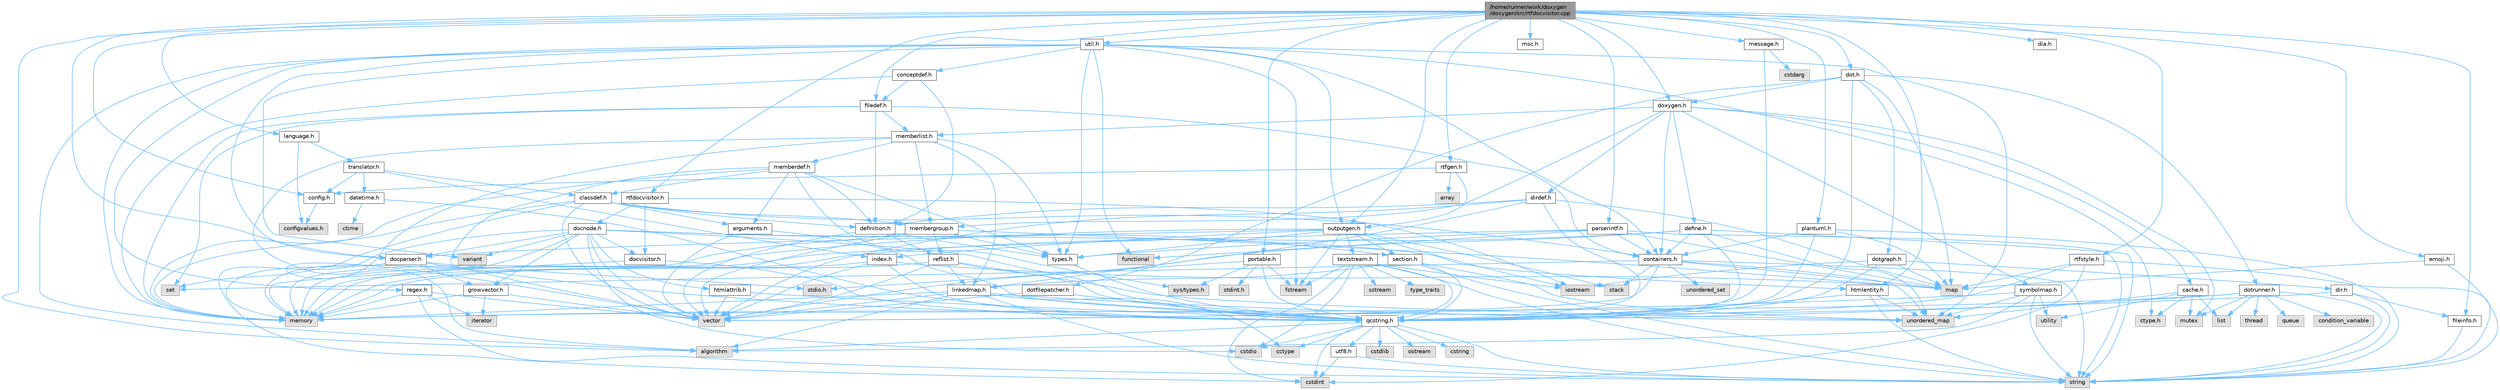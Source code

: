 digraph "/home/runner/work/doxygen/doxygen/src/rtfdocvisitor.cpp"
{
 // INTERACTIVE_SVG=YES
 // LATEX_PDF_SIZE
  bgcolor="transparent";
  edge [fontname=Helvetica,fontsize=10,labelfontname=Helvetica,labelfontsize=10];
  node [fontname=Helvetica,fontsize=10,shape=box,height=0.2,width=0.4];
  Node1 [id="Node000001",label="/home/runner/work/doxygen\l/doxygen/src/rtfdocvisitor.cpp",height=0.2,width=0.4,color="gray40", fillcolor="grey60", style="filled", fontcolor="black"];
  Node1 -> Node2 [id="edge1_Node000001_Node000002",color="steelblue1",style="solid"];
  Node2 [id="Node000002",label="algorithm",height=0.2,width=0.4,color="grey60", fillcolor="#E0E0E0", style="filled"];
  Node1 -> Node3 [id="edge2_Node000001_Node000003",color="steelblue1",style="solid"];
  Node3 [id="Node000003",label="rtfdocvisitor.h",height=0.2,width=0.4,color="grey40", fillcolor="white", style="filled",URL="$d1/da7/rtfdocvisitor_8h.html",tooltip=" "];
  Node3 -> Node4 [id="edge3_Node000003_Node000004",color="steelblue1",style="solid"];
  Node4 [id="Node000004",label="iostream",height=0.2,width=0.4,color="grey60", fillcolor="#E0E0E0", style="filled"];
  Node3 -> Node5 [id="edge4_Node000003_Node000005",color="steelblue1",style="solid"];
  Node5 [id="Node000005",label="docvisitor.h",height=0.2,width=0.4,color="grey40", fillcolor="white", style="filled",URL="$d2/d3c/docvisitor_8h.html",tooltip=" "];
  Node5 -> Node6 [id="edge5_Node000005_Node000006",color="steelblue1",style="solid"];
  Node6 [id="Node000006",label="memory",height=0.2,width=0.4,color="grey60", fillcolor="#E0E0E0", style="filled"];
  Node5 -> Node7 [id="edge6_Node000005_Node000007",color="steelblue1",style="solid"];
  Node7 [id="Node000007",label="qcstring.h",height=0.2,width=0.4,color="grey40", fillcolor="white", style="filled",URL="$d7/d5c/qcstring_8h.html",tooltip=" "];
  Node7 -> Node8 [id="edge7_Node000007_Node000008",color="steelblue1",style="solid"];
  Node8 [id="Node000008",label="string",height=0.2,width=0.4,color="grey60", fillcolor="#E0E0E0", style="filled"];
  Node7 -> Node2 [id="edge8_Node000007_Node000002",color="steelblue1",style="solid"];
  Node7 -> Node9 [id="edge9_Node000007_Node000009",color="steelblue1",style="solid"];
  Node9 [id="Node000009",label="cctype",height=0.2,width=0.4,color="grey60", fillcolor="#E0E0E0", style="filled"];
  Node7 -> Node10 [id="edge10_Node000007_Node000010",color="steelblue1",style="solid"];
  Node10 [id="Node000010",label="cstring",height=0.2,width=0.4,color="grey60", fillcolor="#E0E0E0", style="filled"];
  Node7 -> Node11 [id="edge11_Node000007_Node000011",color="steelblue1",style="solid"];
  Node11 [id="Node000011",label="cstdio",height=0.2,width=0.4,color="grey60", fillcolor="#E0E0E0", style="filled"];
  Node7 -> Node12 [id="edge12_Node000007_Node000012",color="steelblue1",style="solid"];
  Node12 [id="Node000012",label="cstdlib",height=0.2,width=0.4,color="grey60", fillcolor="#E0E0E0", style="filled"];
  Node7 -> Node13 [id="edge13_Node000007_Node000013",color="steelblue1",style="solid"];
  Node13 [id="Node000013",label="cstdint",height=0.2,width=0.4,color="grey60", fillcolor="#E0E0E0", style="filled"];
  Node7 -> Node14 [id="edge14_Node000007_Node000014",color="steelblue1",style="solid"];
  Node14 [id="Node000014",label="ostream",height=0.2,width=0.4,color="grey60", fillcolor="#E0E0E0", style="filled"];
  Node7 -> Node15 [id="edge15_Node000007_Node000015",color="steelblue1",style="solid"];
  Node15 [id="Node000015",label="utf8.h",height=0.2,width=0.4,color="grey40", fillcolor="white", style="filled",URL="$db/d7c/utf8_8h.html",tooltip="Various UTF8 related helper functions."];
  Node15 -> Node13 [id="edge16_Node000015_Node000013",color="steelblue1",style="solid"];
  Node15 -> Node8 [id="edge17_Node000015_Node000008",color="steelblue1",style="solid"];
  Node3 -> Node16 [id="edge18_Node000003_Node000016",color="steelblue1",style="solid"];
  Node16 [id="Node000016",label="docnode.h",height=0.2,width=0.4,color="grey40", fillcolor="white", style="filled",URL="$de/d2b/docnode_8h.html",tooltip=" "];
  Node16 -> Node11 [id="edge19_Node000016_Node000011",color="steelblue1",style="solid"];
  Node16 -> Node13 [id="edge20_Node000016_Node000013",color="steelblue1",style="solid"];
  Node16 -> Node17 [id="edge21_Node000016_Node000017",color="steelblue1",style="solid"];
  Node17 [id="Node000017",label="vector",height=0.2,width=0.4,color="grey60", fillcolor="#E0E0E0", style="filled"];
  Node16 -> Node6 [id="edge22_Node000016_Node000006",color="steelblue1",style="solid"];
  Node16 -> Node18 [id="edge23_Node000016_Node000018",color="steelblue1",style="solid"];
  Node18 [id="Node000018",label="variant",height=0.2,width=0.4,color="grey60", fillcolor="#E0E0E0", style="filled"];
  Node16 -> Node7 [id="edge24_Node000016_Node000007",color="steelblue1",style="solid"];
  Node16 -> Node5 [id="edge25_Node000016_Node000005",color="steelblue1",style="solid"];
  Node16 -> Node19 [id="edge26_Node000016_Node000019",color="steelblue1",style="solid"];
  Node19 [id="Node000019",label="docparser.h",height=0.2,width=0.4,color="grey40", fillcolor="white", style="filled",URL="$de/d9c/docparser_8h.html",tooltip=" "];
  Node19 -> Node20 [id="edge27_Node000019_Node000020",color="steelblue1",style="solid"];
  Node20 [id="Node000020",label="stdio.h",height=0.2,width=0.4,color="grey60", fillcolor="#E0E0E0", style="filled"];
  Node19 -> Node6 [id="edge28_Node000019_Node000006",color="steelblue1",style="solid"];
  Node19 -> Node7 [id="edge29_Node000019_Node000007",color="steelblue1",style="solid"];
  Node19 -> Node21 [id="edge30_Node000019_Node000021",color="steelblue1",style="solid"];
  Node21 [id="Node000021",label="growvector.h",height=0.2,width=0.4,color="grey40", fillcolor="white", style="filled",URL="$d7/d50/growvector_8h.html",tooltip=" "];
  Node21 -> Node17 [id="edge31_Node000021_Node000017",color="steelblue1",style="solid"];
  Node21 -> Node6 [id="edge32_Node000021_Node000006",color="steelblue1",style="solid"];
  Node21 -> Node22 [id="edge33_Node000021_Node000022",color="steelblue1",style="solid"];
  Node22 [id="Node000022",label="iterator",height=0.2,width=0.4,color="grey60", fillcolor="#E0E0E0", style="filled"];
  Node16 -> Node23 [id="edge34_Node000016_Node000023",color="steelblue1",style="solid"];
  Node23 [id="Node000023",label="htmlattrib.h",height=0.2,width=0.4,color="grey40", fillcolor="white", style="filled",URL="$d0/d73/htmlattrib_8h.html",tooltip=" "];
  Node23 -> Node17 [id="edge35_Node000023_Node000017",color="steelblue1",style="solid"];
  Node23 -> Node7 [id="edge36_Node000023_Node000007",color="steelblue1",style="solid"];
  Node16 -> Node24 [id="edge37_Node000016_Node000024",color="steelblue1",style="solid"];
  Node24 [id="Node000024",label="htmlentity.h",height=0.2,width=0.4,color="grey40", fillcolor="white", style="filled",URL="$db/dc6/htmlentity_8h.html",tooltip=" "];
  Node24 -> Node25 [id="edge38_Node000024_Node000025",color="steelblue1",style="solid"];
  Node25 [id="Node000025",label="unordered_map",height=0.2,width=0.4,color="grey60", fillcolor="#E0E0E0", style="filled"];
  Node24 -> Node8 [id="edge39_Node000024_Node000008",color="steelblue1",style="solid"];
  Node24 -> Node7 [id="edge40_Node000024_Node000007",color="steelblue1",style="solid"];
  Node16 -> Node21 [id="edge41_Node000016_Node000021",color="steelblue1",style="solid"];
  Node16 -> Node26 [id="edge42_Node000016_Node000026",color="steelblue1",style="solid"];
  Node26 [id="Node000026",label="section.h",height=0.2,width=0.4,color="grey40", fillcolor="white", style="filled",URL="$d1/d2a/section_8h.html",tooltip=" "];
  Node26 -> Node8 [id="edge43_Node000026_Node000008",color="steelblue1",style="solid"];
  Node26 -> Node25 [id="edge44_Node000026_Node000025",color="steelblue1",style="solid"];
  Node26 -> Node7 [id="edge45_Node000026_Node000007",color="steelblue1",style="solid"];
  Node26 -> Node27 [id="edge46_Node000026_Node000027",color="steelblue1",style="solid"];
  Node27 [id="Node000027",label="linkedmap.h",height=0.2,width=0.4,color="grey40", fillcolor="white", style="filled",URL="$da/de1/linkedmap_8h.html",tooltip=" "];
  Node27 -> Node25 [id="edge47_Node000027_Node000025",color="steelblue1",style="solid"];
  Node27 -> Node17 [id="edge48_Node000027_Node000017",color="steelblue1",style="solid"];
  Node27 -> Node6 [id="edge49_Node000027_Node000006",color="steelblue1",style="solid"];
  Node27 -> Node8 [id="edge50_Node000027_Node000008",color="steelblue1",style="solid"];
  Node27 -> Node2 [id="edge51_Node000027_Node000002",color="steelblue1",style="solid"];
  Node27 -> Node9 [id="edge52_Node000027_Node000009",color="steelblue1",style="solid"];
  Node27 -> Node7 [id="edge53_Node000027_Node000007",color="steelblue1",style="solid"];
  Node1 -> Node19 [id="edge54_Node000001_Node000019",color="steelblue1",style="solid"];
  Node1 -> Node28 [id="edge55_Node000001_Node000028",color="steelblue1",style="solid"];
  Node28 [id="Node000028",label="language.h",height=0.2,width=0.4,color="grey40", fillcolor="white", style="filled",URL="$d8/dce/language_8h.html",tooltip=" "];
  Node28 -> Node29 [id="edge56_Node000028_Node000029",color="steelblue1",style="solid"];
  Node29 [id="Node000029",label="translator.h",height=0.2,width=0.4,color="grey40", fillcolor="white", style="filled",URL="$d9/df1/translator_8h.html",tooltip=" "];
  Node29 -> Node30 [id="edge57_Node000029_Node000030",color="steelblue1",style="solid"];
  Node30 [id="Node000030",label="classdef.h",height=0.2,width=0.4,color="grey40", fillcolor="white", style="filled",URL="$d1/da6/classdef_8h.html",tooltip=" "];
  Node30 -> Node6 [id="edge58_Node000030_Node000006",color="steelblue1",style="solid"];
  Node30 -> Node17 [id="edge59_Node000030_Node000017",color="steelblue1",style="solid"];
  Node30 -> Node31 [id="edge60_Node000030_Node000031",color="steelblue1",style="solid"];
  Node31 [id="Node000031",label="set",height=0.2,width=0.4,color="grey60", fillcolor="#E0E0E0", style="filled"];
  Node30 -> Node32 [id="edge61_Node000030_Node000032",color="steelblue1",style="solid"];
  Node32 [id="Node000032",label="containers.h",height=0.2,width=0.4,color="grey40", fillcolor="white", style="filled",URL="$d5/d75/containers_8h.html",tooltip=" "];
  Node32 -> Node17 [id="edge62_Node000032_Node000017",color="steelblue1",style="solid"];
  Node32 -> Node8 [id="edge63_Node000032_Node000008",color="steelblue1",style="solid"];
  Node32 -> Node31 [id="edge64_Node000032_Node000031",color="steelblue1",style="solid"];
  Node32 -> Node33 [id="edge65_Node000032_Node000033",color="steelblue1",style="solid"];
  Node33 [id="Node000033",label="map",height=0.2,width=0.4,color="grey60", fillcolor="#E0E0E0", style="filled"];
  Node32 -> Node34 [id="edge66_Node000032_Node000034",color="steelblue1",style="solid"];
  Node34 [id="Node000034",label="unordered_set",height=0.2,width=0.4,color="grey60", fillcolor="#E0E0E0", style="filled"];
  Node32 -> Node25 [id="edge67_Node000032_Node000025",color="steelblue1",style="solid"];
  Node32 -> Node35 [id="edge68_Node000032_Node000035",color="steelblue1",style="solid"];
  Node35 [id="Node000035",label="stack",height=0.2,width=0.4,color="grey60", fillcolor="#E0E0E0", style="filled"];
  Node30 -> Node36 [id="edge69_Node000030_Node000036",color="steelblue1",style="solid"];
  Node36 [id="Node000036",label="definition.h",height=0.2,width=0.4,color="grey40", fillcolor="white", style="filled",URL="$df/da1/definition_8h.html",tooltip=" "];
  Node36 -> Node17 [id="edge70_Node000036_Node000017",color="steelblue1",style="solid"];
  Node36 -> Node37 [id="edge71_Node000036_Node000037",color="steelblue1",style="solid"];
  Node37 [id="Node000037",label="types.h",height=0.2,width=0.4,color="grey40", fillcolor="white", style="filled",URL="$d9/d49/types_8h.html",tooltip="This file contains a number of basic enums and types."];
  Node37 -> Node7 [id="edge72_Node000037_Node000007",color="steelblue1",style="solid"];
  Node36 -> Node38 [id="edge73_Node000036_Node000038",color="steelblue1",style="solid"];
  Node38 [id="Node000038",label="reflist.h",height=0.2,width=0.4,color="grey40", fillcolor="white", style="filled",URL="$d1/d02/reflist_8h.html",tooltip=" "];
  Node38 -> Node17 [id="edge74_Node000038_Node000017",color="steelblue1",style="solid"];
  Node38 -> Node25 [id="edge75_Node000038_Node000025",color="steelblue1",style="solid"];
  Node38 -> Node6 [id="edge76_Node000038_Node000006",color="steelblue1",style="solid"];
  Node38 -> Node7 [id="edge77_Node000038_Node000007",color="steelblue1",style="solid"];
  Node38 -> Node27 [id="edge78_Node000038_Node000027",color="steelblue1",style="solid"];
  Node30 -> Node39 [id="edge79_Node000030_Node000039",color="steelblue1",style="solid"];
  Node39 [id="Node000039",label="arguments.h",height=0.2,width=0.4,color="grey40", fillcolor="white", style="filled",URL="$df/d9b/arguments_8h.html",tooltip=" "];
  Node39 -> Node17 [id="edge80_Node000039_Node000017",color="steelblue1",style="solid"];
  Node39 -> Node7 [id="edge81_Node000039_Node000007",color="steelblue1",style="solid"];
  Node30 -> Node40 [id="edge82_Node000030_Node000040",color="steelblue1",style="solid"];
  Node40 [id="Node000040",label="membergroup.h",height=0.2,width=0.4,color="grey40", fillcolor="white", style="filled",URL="$d9/d11/membergroup_8h.html",tooltip=" "];
  Node40 -> Node17 [id="edge83_Node000040_Node000017",color="steelblue1",style="solid"];
  Node40 -> Node33 [id="edge84_Node000040_Node000033",color="steelblue1",style="solid"];
  Node40 -> Node6 [id="edge85_Node000040_Node000006",color="steelblue1",style="solid"];
  Node40 -> Node37 [id="edge86_Node000040_Node000037",color="steelblue1",style="solid"];
  Node40 -> Node38 [id="edge87_Node000040_Node000038",color="steelblue1",style="solid"];
  Node29 -> Node41 [id="edge88_Node000029_Node000041",color="steelblue1",style="solid"];
  Node41 [id="Node000041",label="config.h",height=0.2,width=0.4,color="grey40", fillcolor="white", style="filled",URL="$db/d16/config_8h.html",tooltip=" "];
  Node41 -> Node42 [id="edge89_Node000041_Node000042",color="steelblue1",style="solid"];
  Node42 [id="Node000042",label="configvalues.h",height=0.2,width=0.4,color="grey60", fillcolor="#E0E0E0", style="filled"];
  Node29 -> Node43 [id="edge90_Node000029_Node000043",color="steelblue1",style="solid"];
  Node43 [id="Node000043",label="datetime.h",height=0.2,width=0.4,color="grey40", fillcolor="white", style="filled",URL="$de/d1b/datetime_8h.html",tooltip=" "];
  Node43 -> Node44 [id="edge91_Node000043_Node000044",color="steelblue1",style="solid"];
  Node44 [id="Node000044",label="ctime",height=0.2,width=0.4,color="grey60", fillcolor="#E0E0E0", style="filled"];
  Node43 -> Node7 [id="edge92_Node000043_Node000007",color="steelblue1",style="solid"];
  Node29 -> Node45 [id="edge93_Node000029_Node000045",color="steelblue1",style="solid"];
  Node45 [id="Node000045",label="index.h",height=0.2,width=0.4,color="grey40", fillcolor="white", style="filled",URL="$d1/db5/index_8h.html",tooltip=" "];
  Node45 -> Node6 [id="edge94_Node000045_Node000006",color="steelblue1",style="solid"];
  Node45 -> Node17 [id="edge95_Node000045_Node000017",color="steelblue1",style="solid"];
  Node45 -> Node33 [id="edge96_Node000045_Node000033",color="steelblue1",style="solid"];
  Node45 -> Node7 [id="edge97_Node000045_Node000007",color="steelblue1",style="solid"];
  Node28 -> Node42 [id="edge98_Node000028_Node000042",color="steelblue1",style="solid"];
  Node1 -> Node46 [id="edge99_Node000001_Node000046",color="steelblue1",style="solid"];
  Node46 [id="Node000046",label="doxygen.h",height=0.2,width=0.4,color="grey40", fillcolor="white", style="filled",URL="$d1/da1/doxygen_8h.html",tooltip=" "];
  Node46 -> Node47 [id="edge100_Node000046_Node000047",color="steelblue1",style="solid"];
  Node47 [id="Node000047",label="mutex",height=0.2,width=0.4,color="grey60", fillcolor="#E0E0E0", style="filled"];
  Node46 -> Node32 [id="edge101_Node000046_Node000032",color="steelblue1",style="solid"];
  Node46 -> Node40 [id="edge102_Node000046_Node000040",color="steelblue1",style="solid"];
  Node46 -> Node48 [id="edge103_Node000046_Node000048",color="steelblue1",style="solid"];
  Node48 [id="Node000048",label="dirdef.h",height=0.2,width=0.4,color="grey40", fillcolor="white", style="filled",URL="$d6/d15/dirdef_8h.html",tooltip=" "];
  Node48 -> Node17 [id="edge104_Node000048_Node000017",color="steelblue1",style="solid"];
  Node48 -> Node33 [id="edge105_Node000048_Node000033",color="steelblue1",style="solid"];
  Node48 -> Node7 [id="edge106_Node000048_Node000007",color="steelblue1",style="solid"];
  Node48 -> Node27 [id="edge107_Node000048_Node000027",color="steelblue1",style="solid"];
  Node48 -> Node36 [id="edge108_Node000048_Node000036",color="steelblue1",style="solid"];
  Node46 -> Node49 [id="edge109_Node000046_Node000049",color="steelblue1",style="solid"];
  Node49 [id="Node000049",label="memberlist.h",height=0.2,width=0.4,color="grey40", fillcolor="white", style="filled",URL="$dd/d78/memberlist_8h.html",tooltip=" "];
  Node49 -> Node17 [id="edge110_Node000049_Node000017",color="steelblue1",style="solid"];
  Node49 -> Node2 [id="edge111_Node000049_Node000002",color="steelblue1",style="solid"];
  Node49 -> Node50 [id="edge112_Node000049_Node000050",color="steelblue1",style="solid"];
  Node50 [id="Node000050",label="memberdef.h",height=0.2,width=0.4,color="grey40", fillcolor="white", style="filled",URL="$d4/d46/memberdef_8h.html",tooltip=" "];
  Node50 -> Node17 [id="edge113_Node000050_Node000017",color="steelblue1",style="solid"];
  Node50 -> Node6 [id="edge114_Node000050_Node000006",color="steelblue1",style="solid"];
  Node50 -> Node51 [id="edge115_Node000050_Node000051",color="steelblue1",style="solid"];
  Node51 [id="Node000051",label="sys/types.h",height=0.2,width=0.4,color="grey60", fillcolor="#E0E0E0", style="filled"];
  Node50 -> Node37 [id="edge116_Node000050_Node000037",color="steelblue1",style="solid"];
  Node50 -> Node36 [id="edge117_Node000050_Node000036",color="steelblue1",style="solid"];
  Node50 -> Node39 [id="edge118_Node000050_Node000039",color="steelblue1",style="solid"];
  Node50 -> Node30 [id="edge119_Node000050_Node000030",color="steelblue1",style="solid"];
  Node49 -> Node27 [id="edge120_Node000049_Node000027",color="steelblue1",style="solid"];
  Node49 -> Node37 [id="edge121_Node000049_Node000037",color="steelblue1",style="solid"];
  Node49 -> Node40 [id="edge122_Node000049_Node000040",color="steelblue1",style="solid"];
  Node46 -> Node52 [id="edge123_Node000046_Node000052",color="steelblue1",style="solid"];
  Node52 [id="Node000052",label="define.h",height=0.2,width=0.4,color="grey40", fillcolor="white", style="filled",URL="$df/d67/define_8h.html",tooltip=" "];
  Node52 -> Node17 [id="edge124_Node000052_Node000017",color="steelblue1",style="solid"];
  Node52 -> Node6 [id="edge125_Node000052_Node000006",color="steelblue1",style="solid"];
  Node52 -> Node8 [id="edge126_Node000052_Node000008",color="steelblue1",style="solid"];
  Node52 -> Node25 [id="edge127_Node000052_Node000025",color="steelblue1",style="solid"];
  Node52 -> Node7 [id="edge128_Node000052_Node000007",color="steelblue1",style="solid"];
  Node52 -> Node32 [id="edge129_Node000052_Node000032",color="steelblue1",style="solid"];
  Node46 -> Node53 [id="edge130_Node000046_Node000053",color="steelblue1",style="solid"];
  Node53 [id="Node000053",label="cache.h",height=0.2,width=0.4,color="grey40", fillcolor="white", style="filled",URL="$d3/d26/cache_8h.html",tooltip=" "];
  Node53 -> Node54 [id="edge131_Node000053_Node000054",color="steelblue1",style="solid"];
  Node54 [id="Node000054",label="list",height=0.2,width=0.4,color="grey60", fillcolor="#E0E0E0", style="filled"];
  Node53 -> Node25 [id="edge132_Node000053_Node000025",color="steelblue1",style="solid"];
  Node53 -> Node47 [id="edge133_Node000053_Node000047",color="steelblue1",style="solid"];
  Node53 -> Node55 [id="edge134_Node000053_Node000055",color="steelblue1",style="solid"];
  Node55 [id="Node000055",label="utility",height=0.2,width=0.4,color="grey60", fillcolor="#E0E0E0", style="filled"];
  Node53 -> Node56 [id="edge135_Node000053_Node000056",color="steelblue1",style="solid"];
  Node56 [id="Node000056",label="ctype.h",height=0.2,width=0.4,color="grey60", fillcolor="#E0E0E0", style="filled"];
  Node46 -> Node57 [id="edge136_Node000046_Node000057",color="steelblue1",style="solid"];
  Node57 [id="Node000057",label="symbolmap.h",height=0.2,width=0.4,color="grey40", fillcolor="white", style="filled",URL="$d7/ddd/symbolmap_8h.html",tooltip=" "];
  Node57 -> Node2 [id="edge137_Node000057_Node000002",color="steelblue1",style="solid"];
  Node57 -> Node25 [id="edge138_Node000057_Node000025",color="steelblue1",style="solid"];
  Node57 -> Node17 [id="edge139_Node000057_Node000017",color="steelblue1",style="solid"];
  Node57 -> Node8 [id="edge140_Node000057_Node000008",color="steelblue1",style="solid"];
  Node57 -> Node55 [id="edge141_Node000057_Node000055",color="steelblue1",style="solid"];
  Node1 -> Node58 [id="edge142_Node000001_Node000058",color="steelblue1",style="solid"];
  Node58 [id="Node000058",label="outputgen.h",height=0.2,width=0.4,color="grey40", fillcolor="white", style="filled",URL="$df/d06/outputgen_8h.html",tooltip=" "];
  Node58 -> Node6 [id="edge143_Node000058_Node000006",color="steelblue1",style="solid"];
  Node58 -> Node35 [id="edge144_Node000058_Node000035",color="steelblue1",style="solid"];
  Node58 -> Node4 [id="edge145_Node000058_Node000004",color="steelblue1",style="solid"];
  Node58 -> Node59 [id="edge146_Node000058_Node000059",color="steelblue1",style="solid"];
  Node59 [id="Node000059",label="fstream",height=0.2,width=0.4,color="grey60", fillcolor="#E0E0E0", style="filled"];
  Node58 -> Node37 [id="edge147_Node000058_Node000037",color="steelblue1",style="solid"];
  Node58 -> Node45 [id="edge148_Node000058_Node000045",color="steelblue1",style="solid"];
  Node58 -> Node26 [id="edge149_Node000058_Node000026",color="steelblue1",style="solid"];
  Node58 -> Node60 [id="edge150_Node000058_Node000060",color="steelblue1",style="solid"];
  Node60 [id="Node000060",label="textstream.h",height=0.2,width=0.4,color="grey40", fillcolor="white", style="filled",URL="$d4/d7d/textstream_8h.html",tooltip=" "];
  Node60 -> Node8 [id="edge151_Node000060_Node000008",color="steelblue1",style="solid"];
  Node60 -> Node4 [id="edge152_Node000060_Node000004",color="steelblue1",style="solid"];
  Node60 -> Node61 [id="edge153_Node000060_Node000061",color="steelblue1",style="solid"];
  Node61 [id="Node000061",label="sstream",height=0.2,width=0.4,color="grey60", fillcolor="#E0E0E0", style="filled"];
  Node60 -> Node13 [id="edge154_Node000060_Node000013",color="steelblue1",style="solid"];
  Node60 -> Node11 [id="edge155_Node000060_Node000011",color="steelblue1",style="solid"];
  Node60 -> Node59 [id="edge156_Node000060_Node000059",color="steelblue1",style="solid"];
  Node60 -> Node62 [id="edge157_Node000060_Node000062",color="steelblue1",style="solid"];
  Node62 [id="Node000062",label="type_traits",height=0.2,width=0.4,color="grey60", fillcolor="#E0E0E0", style="filled"];
  Node60 -> Node7 [id="edge158_Node000060_Node000007",color="steelblue1",style="solid"];
  Node58 -> Node19 [id="edge159_Node000058_Node000019",color="steelblue1",style="solid"];
  Node1 -> Node63 [id="edge160_Node000001_Node000063",color="steelblue1",style="solid"];
  Node63 [id="Node000063",label="dot.h",height=0.2,width=0.4,color="grey40", fillcolor="white", style="filled",URL="$d6/d4a/dot_8h.html",tooltip=" "];
  Node63 -> Node33 [id="edge161_Node000063_Node000033",color="steelblue1",style="solid"];
  Node63 -> Node7 [id="edge162_Node000063_Node000007",color="steelblue1",style="solid"];
  Node63 -> Node64 [id="edge163_Node000063_Node000064",color="steelblue1",style="solid"];
  Node64 [id="Node000064",label="dotgraph.h",height=0.2,width=0.4,color="grey40", fillcolor="white", style="filled",URL="$d0/daa/dotgraph_8h.html",tooltip=" "];
  Node64 -> Node4 [id="edge164_Node000064_Node000004",color="steelblue1",style="solid"];
  Node64 -> Node33 [id="edge165_Node000064_Node000033",color="steelblue1",style="solid"];
  Node64 -> Node7 [id="edge166_Node000064_Node000007",color="steelblue1",style="solid"];
  Node64 -> Node65 [id="edge167_Node000064_Node000065",color="steelblue1",style="solid"];
  Node65 [id="Node000065",label="dir.h",height=0.2,width=0.4,color="grey40", fillcolor="white", style="filled",URL="$df/d9c/dir_8h.html",tooltip=" "];
  Node65 -> Node8 [id="edge168_Node000065_Node000008",color="steelblue1",style="solid"];
  Node65 -> Node6 [id="edge169_Node000065_Node000006",color="steelblue1",style="solid"];
  Node65 -> Node66 [id="edge170_Node000065_Node000066",color="steelblue1",style="solid"];
  Node66 [id="Node000066",label="fileinfo.h",height=0.2,width=0.4,color="grey40", fillcolor="white", style="filled",URL="$df/d45/fileinfo_8h.html",tooltip=" "];
  Node66 -> Node8 [id="edge171_Node000066_Node000008",color="steelblue1",style="solid"];
  Node63 -> Node67 [id="edge172_Node000063_Node000067",color="steelblue1",style="solid"];
  Node67 [id="Node000067",label="dotfilepatcher.h",height=0.2,width=0.4,color="grey40", fillcolor="white", style="filled",URL="$d3/d38/dotfilepatcher_8h.html",tooltip=" "];
  Node67 -> Node17 [id="edge173_Node000067_Node000017",color="steelblue1",style="solid"];
  Node67 -> Node7 [id="edge174_Node000067_Node000007",color="steelblue1",style="solid"];
  Node63 -> Node68 [id="edge175_Node000063_Node000068",color="steelblue1",style="solid"];
  Node68 [id="Node000068",label="dotrunner.h",height=0.2,width=0.4,color="grey40", fillcolor="white", style="filled",URL="$d2/dd1/dotrunner_8h.html",tooltip=" "];
  Node68 -> Node8 [id="edge176_Node000068_Node000008",color="steelblue1",style="solid"];
  Node68 -> Node69 [id="edge177_Node000068_Node000069",color="steelblue1",style="solid"];
  Node69 [id="Node000069",label="thread",height=0.2,width=0.4,color="grey60", fillcolor="#E0E0E0", style="filled"];
  Node68 -> Node54 [id="edge178_Node000068_Node000054",color="steelblue1",style="solid"];
  Node68 -> Node70 [id="edge179_Node000068_Node000070",color="steelblue1",style="solid"];
  Node70 [id="Node000070",label="queue",height=0.2,width=0.4,color="grey60", fillcolor="#E0E0E0", style="filled"];
  Node68 -> Node47 [id="edge180_Node000068_Node000047",color="steelblue1",style="solid"];
  Node68 -> Node71 [id="edge181_Node000068_Node000071",color="steelblue1",style="solid"];
  Node71 [id="Node000071",label="condition_variable",height=0.2,width=0.4,color="grey60", fillcolor="#E0E0E0", style="filled"];
  Node68 -> Node6 [id="edge182_Node000068_Node000006",color="steelblue1",style="solid"];
  Node68 -> Node7 [id="edge183_Node000068_Node000007",color="steelblue1",style="solid"];
  Node63 -> Node46 [id="edge184_Node000063_Node000046",color="steelblue1",style="solid"];
  Node1 -> Node72 [id="edge185_Node000001_Node000072",color="steelblue1",style="solid"];
  Node72 [id="Node000072",label="msc.h",height=0.2,width=0.4,color="grey40", fillcolor="white", style="filled",URL="$dc/d66/msc_8h.html",tooltip=" "];
  Node1 -> Node73 [id="edge186_Node000001_Node000073",color="steelblue1",style="solid"];
  Node73 [id="Node000073",label="util.h",height=0.2,width=0.4,color="grey40", fillcolor="white", style="filled",URL="$d8/d3c/util_8h.html",tooltip="A bunch of utility functions."];
  Node73 -> Node6 [id="edge187_Node000073_Node000006",color="steelblue1",style="solid"];
  Node73 -> Node25 [id="edge188_Node000073_Node000025",color="steelblue1",style="solid"];
  Node73 -> Node2 [id="edge189_Node000073_Node000002",color="steelblue1",style="solid"];
  Node73 -> Node74 [id="edge190_Node000073_Node000074",color="steelblue1",style="solid"];
  Node74 [id="Node000074",label="functional",height=0.2,width=0.4,color="grey60", fillcolor="#E0E0E0", style="filled"];
  Node73 -> Node59 [id="edge191_Node000073_Node000059",color="steelblue1",style="solid"];
  Node73 -> Node18 [id="edge192_Node000073_Node000018",color="steelblue1",style="solid"];
  Node73 -> Node56 [id="edge193_Node000073_Node000056",color="steelblue1",style="solid"];
  Node73 -> Node37 [id="edge194_Node000073_Node000037",color="steelblue1",style="solid"];
  Node73 -> Node19 [id="edge195_Node000073_Node000019",color="steelblue1",style="solid"];
  Node73 -> Node32 [id="edge196_Node000073_Node000032",color="steelblue1",style="solid"];
  Node73 -> Node58 [id="edge197_Node000073_Node000058",color="steelblue1",style="solid"];
  Node73 -> Node75 [id="edge198_Node000073_Node000075",color="steelblue1",style="solid"];
  Node75 [id="Node000075",label="regex.h",height=0.2,width=0.4,color="grey40", fillcolor="white", style="filled",URL="$d1/d21/regex_8h.html",tooltip=" "];
  Node75 -> Node6 [id="edge199_Node000075_Node000006",color="steelblue1",style="solid"];
  Node75 -> Node8 [id="edge200_Node000075_Node000008",color="steelblue1",style="solid"];
  Node75 -> Node17 [id="edge201_Node000075_Node000017",color="steelblue1",style="solid"];
  Node75 -> Node22 [id="edge202_Node000075_Node000022",color="steelblue1",style="solid"];
  Node73 -> Node76 [id="edge203_Node000073_Node000076",color="steelblue1",style="solid"];
  Node76 [id="Node000076",label="conceptdef.h",height=0.2,width=0.4,color="grey40", fillcolor="white", style="filled",URL="$da/df1/conceptdef_8h.html",tooltip=" "];
  Node76 -> Node6 [id="edge204_Node000076_Node000006",color="steelblue1",style="solid"];
  Node76 -> Node36 [id="edge205_Node000076_Node000036",color="steelblue1",style="solid"];
  Node76 -> Node77 [id="edge206_Node000076_Node000077",color="steelblue1",style="solid"];
  Node77 [id="Node000077",label="filedef.h",height=0.2,width=0.4,color="grey40", fillcolor="white", style="filled",URL="$d4/d3a/filedef_8h.html",tooltip=" "];
  Node77 -> Node6 [id="edge207_Node000077_Node000006",color="steelblue1",style="solid"];
  Node77 -> Node31 [id="edge208_Node000077_Node000031",color="steelblue1",style="solid"];
  Node77 -> Node36 [id="edge209_Node000077_Node000036",color="steelblue1",style="solid"];
  Node77 -> Node49 [id="edge210_Node000077_Node000049",color="steelblue1",style="solid"];
  Node77 -> Node32 [id="edge211_Node000077_Node000032",color="steelblue1",style="solid"];
  Node1 -> Node78 [id="edge212_Node000001_Node000078",color="steelblue1",style="solid"];
  Node78 [id="Node000078",label="rtfstyle.h",height=0.2,width=0.4,color="grey40", fillcolor="white", style="filled",URL="$d4/df3/rtfstyle_8h.html",tooltip=" "];
  Node78 -> Node33 [id="edge213_Node000078_Node000033",color="steelblue1",style="solid"];
  Node78 -> Node8 [id="edge214_Node000078_Node000008",color="steelblue1",style="solid"];
  Node78 -> Node13 [id="edge215_Node000078_Node000013",color="steelblue1",style="solid"];
  Node78 -> Node7 [id="edge216_Node000078_Node000007",color="steelblue1",style="solid"];
  Node1 -> Node79 [id="edge217_Node000001_Node000079",color="steelblue1",style="solid"];
  Node79 [id="Node000079",label="rtfgen.h",height=0.2,width=0.4,color="grey40", fillcolor="white", style="filled",URL="$d4/daa/rtfgen_8h.html",tooltip=" "];
  Node79 -> Node80 [id="edge218_Node000079_Node000080",color="steelblue1",style="solid"];
  Node80 [id="Node000080",label="array",height=0.2,width=0.4,color="grey60", fillcolor="#E0E0E0", style="filled"];
  Node79 -> Node41 [id="edge219_Node000079_Node000041",color="steelblue1",style="solid"];
  Node79 -> Node58 [id="edge220_Node000079_Node000058",color="steelblue1",style="solid"];
  Node1 -> Node81 [id="edge221_Node000001_Node000081",color="steelblue1",style="solid"];
  Node81 [id="Node000081",label="message.h",height=0.2,width=0.4,color="grey40", fillcolor="white", style="filled",URL="$d2/d0d/message_8h.html",tooltip=" "];
  Node81 -> Node82 [id="edge222_Node000081_Node000082",color="steelblue1",style="solid"];
  Node82 [id="Node000082",label="cstdarg",height=0.2,width=0.4,color="grey60", fillcolor="#E0E0E0", style="filled"];
  Node81 -> Node7 [id="edge223_Node000081_Node000007",color="steelblue1",style="solid"];
  Node1 -> Node83 [id="edge224_Node000001_Node000083",color="steelblue1",style="solid"];
  Node83 [id="Node000083",label="parserintf.h",height=0.2,width=0.4,color="grey40", fillcolor="white", style="filled",URL="$da/d55/parserintf_8h.html",tooltip=" "];
  Node83 -> Node74 [id="edge225_Node000083_Node000074",color="steelblue1",style="solid"];
  Node83 -> Node6 [id="edge226_Node000083_Node000006",color="steelblue1",style="solid"];
  Node83 -> Node33 [id="edge227_Node000083_Node000033",color="steelblue1",style="solid"];
  Node83 -> Node8 [id="edge228_Node000083_Node000008",color="steelblue1",style="solid"];
  Node83 -> Node37 [id="edge229_Node000083_Node000037",color="steelblue1",style="solid"];
  Node83 -> Node32 [id="edge230_Node000083_Node000032",color="steelblue1",style="solid"];
  Node1 -> Node84 [id="edge231_Node000001_Node000084",color="steelblue1",style="solid"];
  Node84 [id="Node000084",label="dia.h",height=0.2,width=0.4,color="grey40", fillcolor="white", style="filled",URL="$da/d49/dia_8h.html",tooltip=" "];
  Node1 -> Node77 [id="edge232_Node000001_Node000077",color="steelblue1",style="solid"];
  Node1 -> Node41 [id="edge233_Node000001_Node000041",color="steelblue1",style="solid"];
  Node1 -> Node24 [id="edge234_Node000001_Node000024",color="steelblue1",style="solid"];
  Node1 -> Node85 [id="edge235_Node000001_Node000085",color="steelblue1",style="solid"];
  Node85 [id="Node000085",label="emoji.h",height=0.2,width=0.4,color="grey40", fillcolor="white", style="filled",URL="$d6/dd3/emoji_8h.html",tooltip=" "];
  Node85 -> Node33 [id="edge236_Node000085_Node000033",color="steelblue1",style="solid"];
  Node85 -> Node8 [id="edge237_Node000085_Node000008",color="steelblue1",style="solid"];
  Node1 -> Node86 [id="edge238_Node000001_Node000086",color="steelblue1",style="solid"];
  Node86 [id="Node000086",label="plantuml.h",height=0.2,width=0.4,color="grey40", fillcolor="white", style="filled",URL="$d3/dde/plantuml_8h.html",tooltip=" "];
  Node86 -> Node33 [id="edge239_Node000086_Node000033",color="steelblue1",style="solid"];
  Node86 -> Node8 [id="edge240_Node000086_Node000008",color="steelblue1",style="solid"];
  Node86 -> Node32 [id="edge241_Node000086_Node000032",color="steelblue1",style="solid"];
  Node86 -> Node7 [id="edge242_Node000086_Node000007",color="steelblue1",style="solid"];
  Node1 -> Node66 [id="edge243_Node000001_Node000066",color="steelblue1",style="solid"];
  Node1 -> Node87 [id="edge244_Node000001_Node000087",color="steelblue1",style="solid"];
  Node87 [id="Node000087",label="portable.h",height=0.2,width=0.4,color="grey40", fillcolor="white", style="filled",URL="$d2/de2/portable_8h.html",tooltip="Portable versions of functions that are platform dependent."];
  Node87 -> Node20 [id="edge245_Node000087_Node000020",color="steelblue1",style="solid"];
  Node87 -> Node51 [id="edge246_Node000087_Node000051",color="steelblue1",style="solid"];
  Node87 -> Node88 [id="edge247_Node000087_Node000088",color="steelblue1",style="solid"];
  Node88 [id="Node000088",label="stdint.h",height=0.2,width=0.4,color="grey60", fillcolor="#E0E0E0", style="filled"];
  Node87 -> Node59 [id="edge248_Node000087_Node000059",color="steelblue1",style="solid"];
  Node87 -> Node7 [id="edge249_Node000087_Node000007",color="steelblue1",style="solid"];
}
